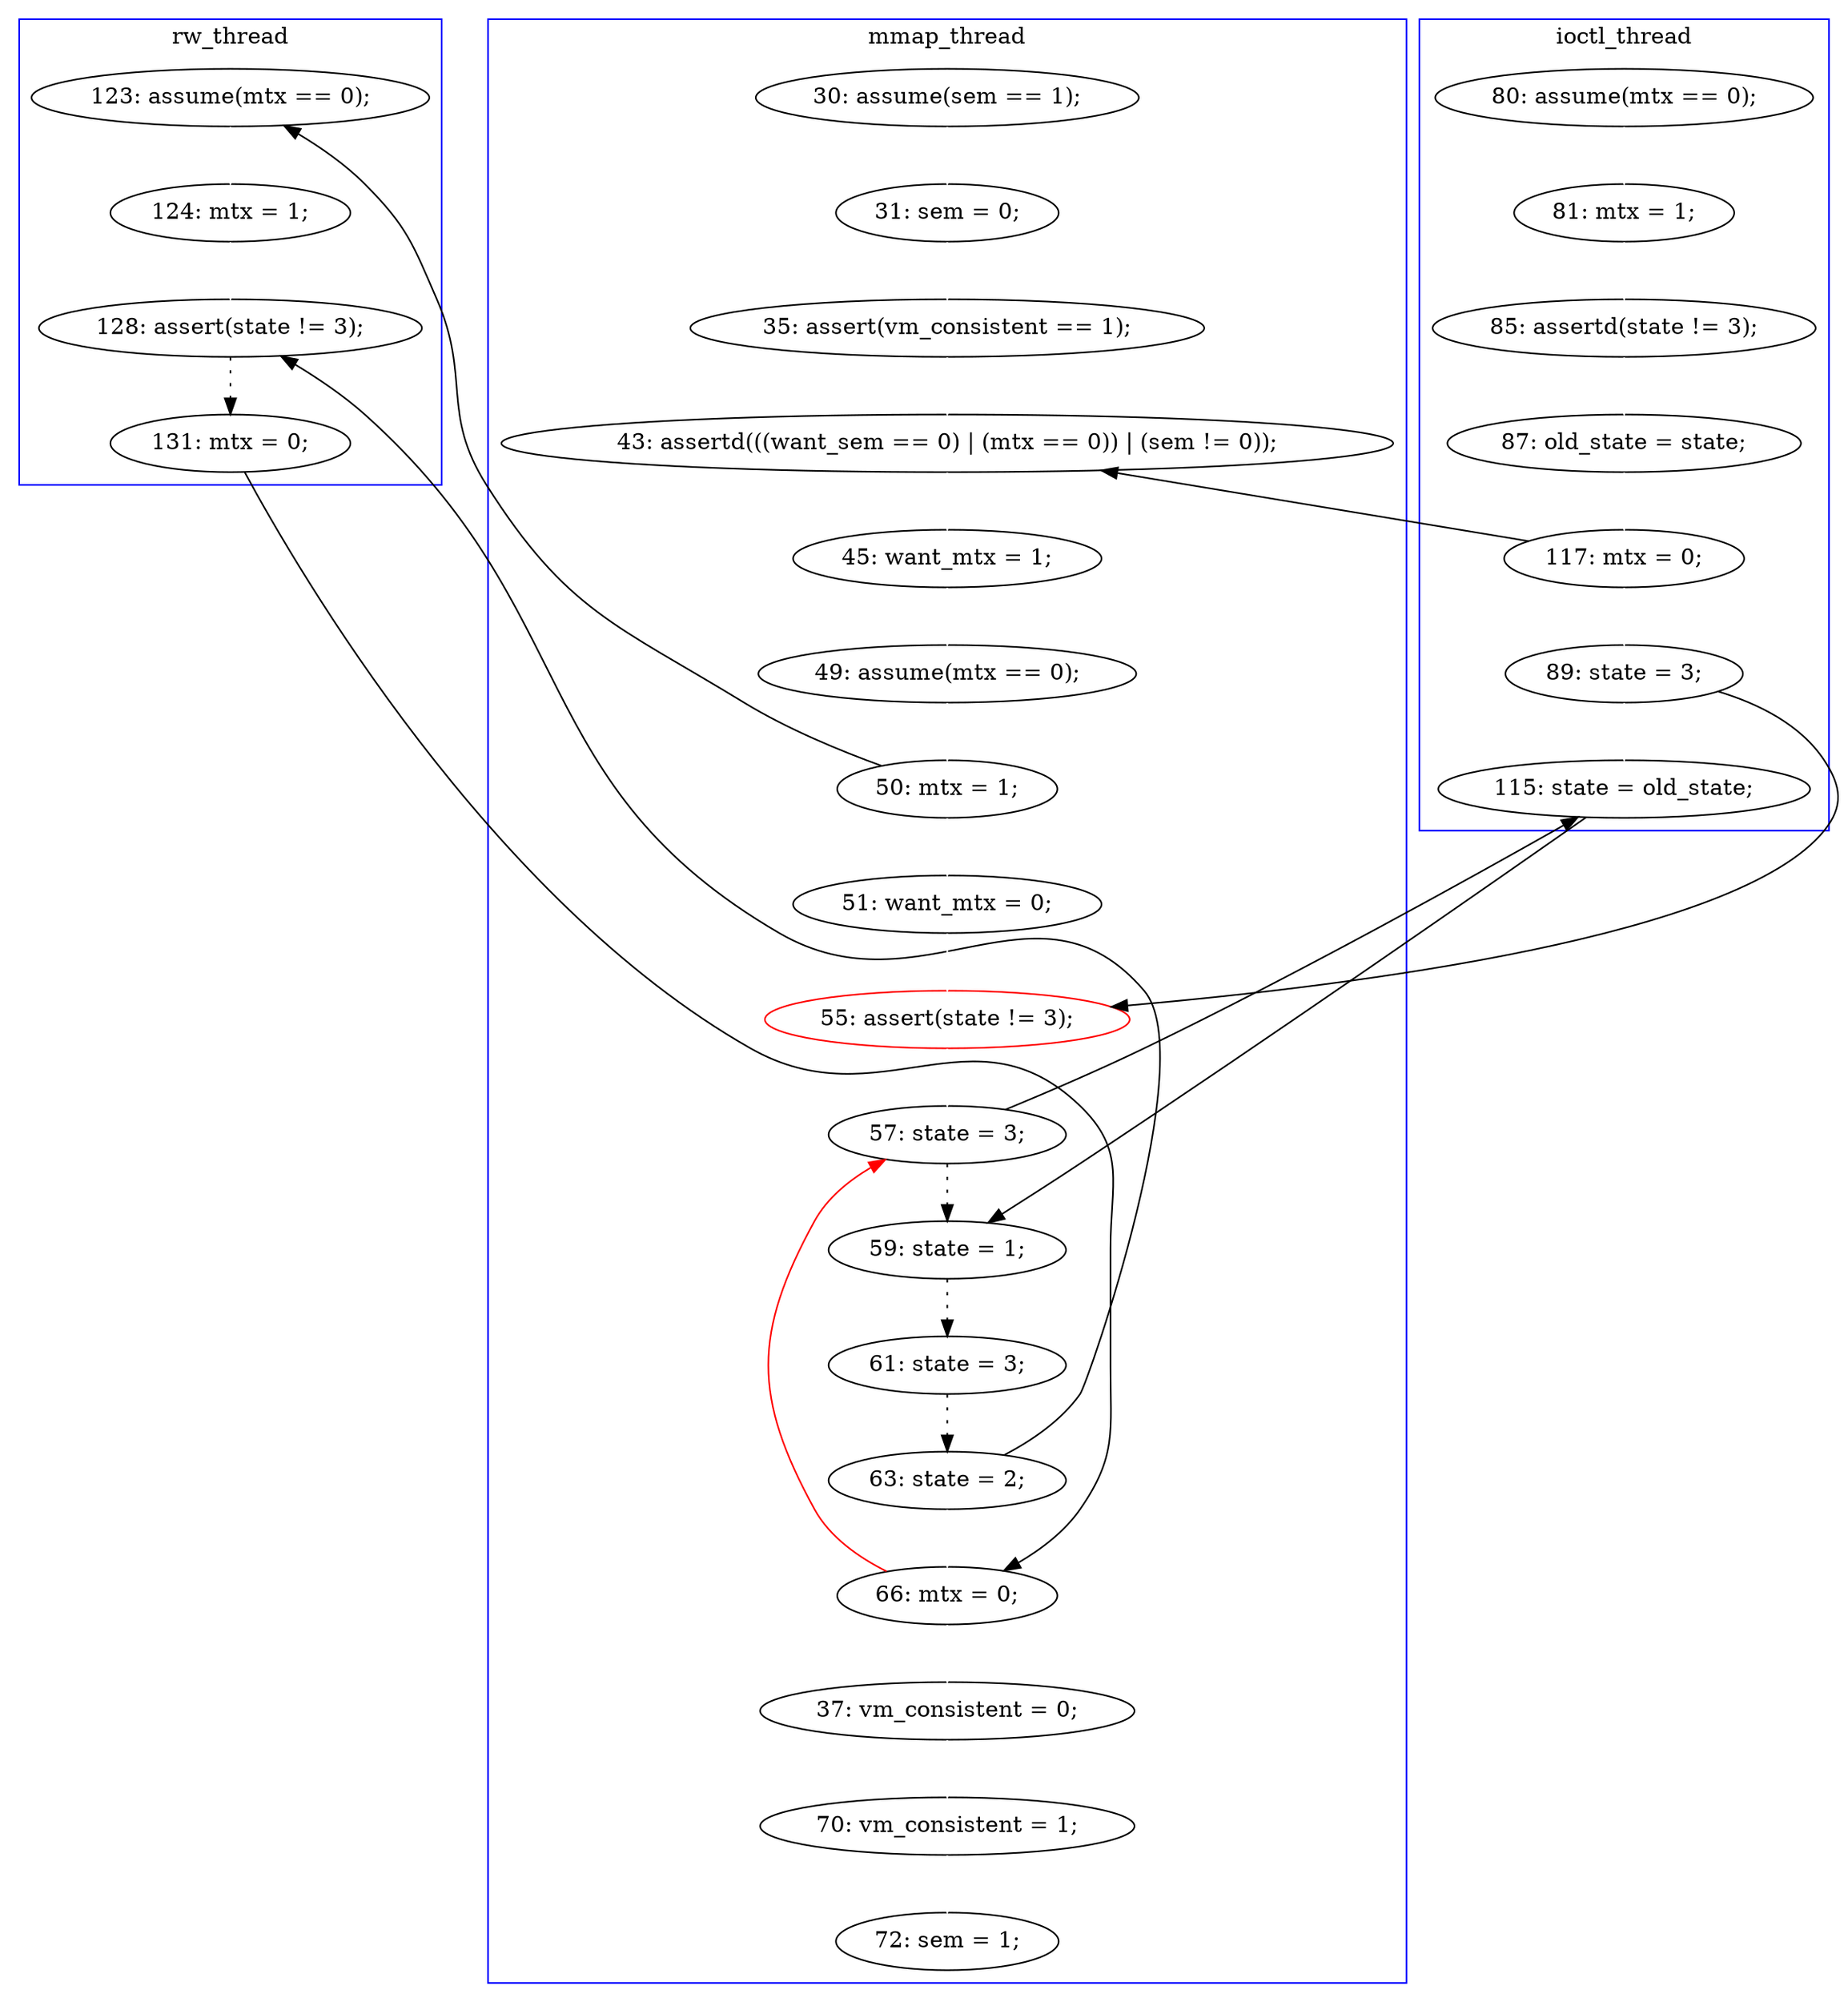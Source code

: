 digraph Counterexample {
	32 -> 33 [color = black, style = solid, constraint = false]
	17 -> 19 [color = white, style = solid]
	43 -> 31 [color = red, style = solid, constraint = false]
	35 -> 38 [color = white, style = solid]
	19 -> 21 [color = white, style = solid]
	37 -> 43 [color = white, style = solid]
	24 -> 25 [color = white, style = solid]
	21 -> 32 [color = white, style = solid]
	33 -> 36 [color = black, style = dotted]
	29 -> 30 [color = white, style = solid]
	25 -> 26 [color = white, style = solid]
	34 -> 35 [color = white, style = solid]
	31 -> 33 [color = black, style = dotted]
	19 -> 25 [color = black, style = solid, constraint = false]
	45 -> 46 [color = white, style = solid]
	30 -> 31 [color = white, style = solid]
	36 -> 37 [color = black, style = dotted]
	37 -> 38 [color = black, style = solid, constraint = false]
	16 -> 17 [color = white, style = solid]
	21 -> 30 [color = black, style = solid, constraint = false]
	28 -> 29 [color = white, style = solid]
	22 -> 23 [color = white, style = solid]
	14 -> 15 [color = white, style = solid]
	38 -> 39 [color = black, style = dotted]
	15 -> 16 [color = white, style = solid]
	39 -> 43 [color = black, style = solid, constraint = false]
	23 -> 24 [color = white, style = solid]
	43 -> 44 [color = white, style = solid]
	26 -> 27 [color = white, style = solid]
	44 -> 45 [color = white, style = solid]
	27 -> 28 [color = white, style = solid]
	28 -> 34 [color = black, style = solid, constraint = false]
	31 -> 32 [color = black, style = solid, constraint = false]
	subgraph cluster3 {
		label = rw_thread
		color = blue
		38  [label = "128: assert(state != 3);"]
		34  [label = "123: assume(mtx == 0);"]
		35  [label = "124: mtx = 1;"]
		39  [label = "131: mtx = 0;"]
	}
	subgraph cluster1 {
		label = mmap_thread
		color = blue
		23  [label = "31: sem = 0;"]
		26  [label = "45: want_mtx = 1;"]
		33  [label = "59: state = 1;"]
		43  [label = "66: mtx = 0;"]
		31  [label = "57: state = 3;"]
		36  [label = "61: state = 3;"]
		22  [label = "30: assume(sem == 1);"]
		27  [label = "49: assume(mtx == 0);"]
		25  [label = "43: assertd(((want_sem == 0) | (mtx == 0)) | (sem != 0));"]
		37  [label = "63: state = 2;"]
		44  [label = "37: vm_consistent = 0;"]
		30  [label = "55: assert(state != 3);", color = red]
		45  [label = "70: vm_consistent = 1;"]
		24  [label = "35: assert(vm_consistent == 1);"]
		46  [label = "72: sem = 1;"]
		29  [label = "51: want_mtx = 0;"]
		28  [label = "50: mtx = 1;"]
	}
	subgraph cluster2 {
		label = ioctl_thread
		color = blue
		14  [label = "80: assume(mtx == 0);"]
		17  [label = "87: old_state = state;"]
		16  [label = "85: assertd(state != 3);"]
		15  [label = "81: mtx = 1;"]
		19  [label = "117: mtx = 0;"]
		21  [label = "89: state = 3;"]
		32  [label = "115: state = old_state;"]
	}
}
